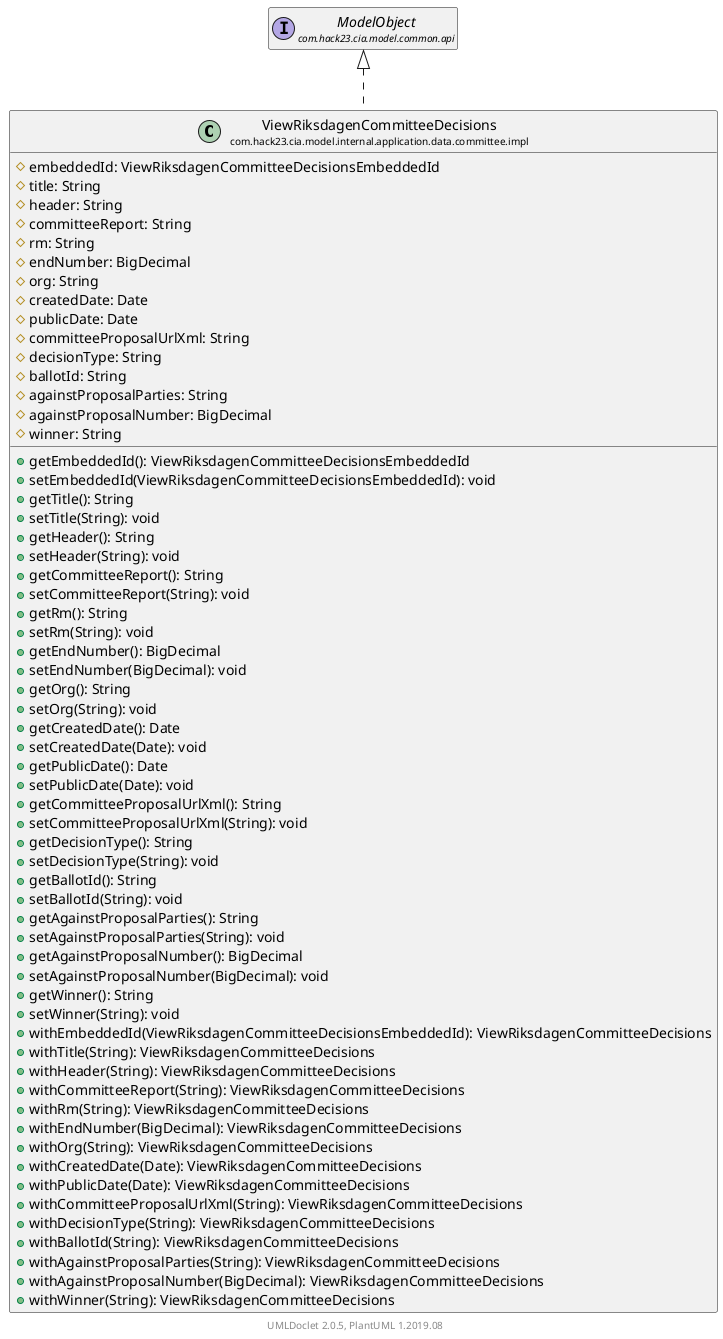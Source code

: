 @startuml
    set namespaceSeparator none
    hide empty fields
    hide empty methods

    class "<size:14>ViewRiksdagenCommitteeDecisions\n<size:10>com.hack23.cia.model.internal.application.data.committee.impl" as com.hack23.cia.model.internal.application.data.committee.impl.ViewRiksdagenCommitteeDecisions [[ViewRiksdagenCommitteeDecisions.html]] {
        #embeddedId: ViewRiksdagenCommitteeDecisionsEmbeddedId
        #title: String
        #header: String
        #committeeReport: String
        #rm: String
        #endNumber: BigDecimal
        #org: String
        #createdDate: Date
        #publicDate: Date
        #committeeProposalUrlXml: String
        #decisionType: String
        #ballotId: String
        #againstProposalParties: String
        #againstProposalNumber: BigDecimal
        #winner: String
        +getEmbeddedId(): ViewRiksdagenCommitteeDecisionsEmbeddedId
        +setEmbeddedId(ViewRiksdagenCommitteeDecisionsEmbeddedId): void
        +getTitle(): String
        +setTitle(String): void
        +getHeader(): String
        +setHeader(String): void
        +getCommitteeReport(): String
        +setCommitteeReport(String): void
        +getRm(): String
        +setRm(String): void
        +getEndNumber(): BigDecimal
        +setEndNumber(BigDecimal): void
        +getOrg(): String
        +setOrg(String): void
        +getCreatedDate(): Date
        +setCreatedDate(Date): void
        +getPublicDate(): Date
        +setPublicDate(Date): void
        +getCommitteeProposalUrlXml(): String
        +setCommitteeProposalUrlXml(String): void
        +getDecisionType(): String
        +setDecisionType(String): void
        +getBallotId(): String
        +setBallotId(String): void
        +getAgainstProposalParties(): String
        +setAgainstProposalParties(String): void
        +getAgainstProposalNumber(): BigDecimal
        +setAgainstProposalNumber(BigDecimal): void
        +getWinner(): String
        +setWinner(String): void
        +withEmbeddedId(ViewRiksdagenCommitteeDecisionsEmbeddedId): ViewRiksdagenCommitteeDecisions
        +withTitle(String): ViewRiksdagenCommitteeDecisions
        +withHeader(String): ViewRiksdagenCommitteeDecisions
        +withCommitteeReport(String): ViewRiksdagenCommitteeDecisions
        +withRm(String): ViewRiksdagenCommitteeDecisions
        +withEndNumber(BigDecimal): ViewRiksdagenCommitteeDecisions
        +withOrg(String): ViewRiksdagenCommitteeDecisions
        +withCreatedDate(Date): ViewRiksdagenCommitteeDecisions
        +withPublicDate(Date): ViewRiksdagenCommitteeDecisions
        +withCommitteeProposalUrlXml(String): ViewRiksdagenCommitteeDecisions
        +withDecisionType(String): ViewRiksdagenCommitteeDecisions
        +withBallotId(String): ViewRiksdagenCommitteeDecisions
        +withAgainstProposalParties(String): ViewRiksdagenCommitteeDecisions
        +withAgainstProposalNumber(BigDecimal): ViewRiksdagenCommitteeDecisions
        +withWinner(String): ViewRiksdagenCommitteeDecisions
    }

    interface "<size:14>ModelObject\n<size:10>com.hack23.cia.model.common.api" as com.hack23.cia.model.common.api.ModelObject

    com.hack23.cia.model.common.api.ModelObject <|.. com.hack23.cia.model.internal.application.data.committee.impl.ViewRiksdagenCommitteeDecisions

    center footer UMLDoclet 2.0.5, PlantUML 1.2019.08
@enduml
